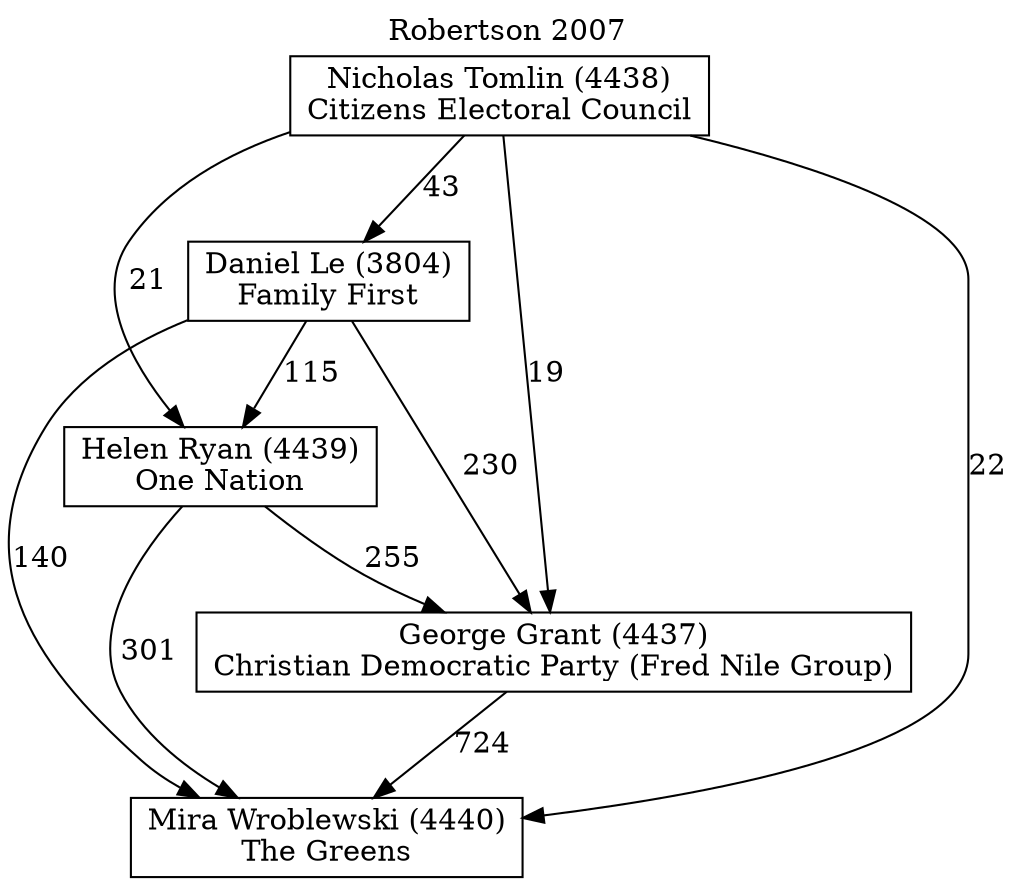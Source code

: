 // House preference flow
digraph "Mira Wroblewski (4440)_Robertson_2007" {
	graph [label="Robertson 2007" labelloc=t mclimit=10]
	node [shape=box]
	"Mira Wroblewski (4440)" [label="Mira Wroblewski (4440)
The Greens"]
	"George Grant (4437)" [label="George Grant (4437)
Christian Democratic Party (Fred Nile Group)"]
	"Helen Ryan (4439)" [label="Helen Ryan (4439)
One Nation"]
	"Daniel Le (3804)" [label="Daniel Le (3804)
Family First"]
	"Nicholas Tomlin (4438)" [label="Nicholas Tomlin (4438)
Citizens Electoral Council"]
	"Mira Wroblewski (4440)" [label="Mira Wroblewski (4440)
The Greens"]
	"Helen Ryan (4439)" [label="Helen Ryan (4439)
One Nation"]
	"Daniel Le (3804)" [label="Daniel Le (3804)
Family First"]
	"Nicholas Tomlin (4438)" [label="Nicholas Tomlin (4438)
Citizens Electoral Council"]
	"Mira Wroblewski (4440)" [label="Mira Wroblewski (4440)
The Greens"]
	"Daniel Le (3804)" [label="Daniel Le (3804)
Family First"]
	"Nicholas Tomlin (4438)" [label="Nicholas Tomlin (4438)
Citizens Electoral Council"]
	"Mira Wroblewski (4440)" [label="Mira Wroblewski (4440)
The Greens"]
	"Nicholas Tomlin (4438)" [label="Nicholas Tomlin (4438)
Citizens Electoral Council"]
	"Nicholas Tomlin (4438)" [label="Nicholas Tomlin (4438)
Citizens Electoral Council"]
	"Daniel Le (3804)" [label="Daniel Le (3804)
Family First"]
	"Nicholas Tomlin (4438)" [label="Nicholas Tomlin (4438)
Citizens Electoral Council"]
	"Nicholas Tomlin (4438)" [label="Nicholas Tomlin (4438)
Citizens Electoral Council"]
	"Helen Ryan (4439)" [label="Helen Ryan (4439)
One Nation"]
	"Daniel Le (3804)" [label="Daniel Le (3804)
Family First"]
	"Nicholas Tomlin (4438)" [label="Nicholas Tomlin (4438)
Citizens Electoral Council"]
	"Helen Ryan (4439)" [label="Helen Ryan (4439)
One Nation"]
	"Nicholas Tomlin (4438)" [label="Nicholas Tomlin (4438)
Citizens Electoral Council"]
	"Nicholas Tomlin (4438)" [label="Nicholas Tomlin (4438)
Citizens Electoral Council"]
	"Daniel Le (3804)" [label="Daniel Le (3804)
Family First"]
	"Nicholas Tomlin (4438)" [label="Nicholas Tomlin (4438)
Citizens Electoral Council"]
	"Nicholas Tomlin (4438)" [label="Nicholas Tomlin (4438)
Citizens Electoral Council"]
	"George Grant (4437)" [label="George Grant (4437)
Christian Democratic Party (Fred Nile Group)"]
	"Helen Ryan (4439)" [label="Helen Ryan (4439)
One Nation"]
	"Daniel Le (3804)" [label="Daniel Le (3804)
Family First"]
	"Nicholas Tomlin (4438)" [label="Nicholas Tomlin (4438)
Citizens Electoral Council"]
	"George Grant (4437)" [label="George Grant (4437)
Christian Democratic Party (Fred Nile Group)"]
	"Daniel Le (3804)" [label="Daniel Le (3804)
Family First"]
	"Nicholas Tomlin (4438)" [label="Nicholas Tomlin (4438)
Citizens Electoral Council"]
	"George Grant (4437)" [label="George Grant (4437)
Christian Democratic Party (Fred Nile Group)"]
	"Nicholas Tomlin (4438)" [label="Nicholas Tomlin (4438)
Citizens Electoral Council"]
	"Nicholas Tomlin (4438)" [label="Nicholas Tomlin (4438)
Citizens Electoral Council"]
	"Daniel Le (3804)" [label="Daniel Le (3804)
Family First"]
	"Nicholas Tomlin (4438)" [label="Nicholas Tomlin (4438)
Citizens Electoral Council"]
	"Nicholas Tomlin (4438)" [label="Nicholas Tomlin (4438)
Citizens Electoral Council"]
	"Helen Ryan (4439)" [label="Helen Ryan (4439)
One Nation"]
	"Daniel Le (3804)" [label="Daniel Le (3804)
Family First"]
	"Nicholas Tomlin (4438)" [label="Nicholas Tomlin (4438)
Citizens Electoral Council"]
	"Helen Ryan (4439)" [label="Helen Ryan (4439)
One Nation"]
	"Nicholas Tomlin (4438)" [label="Nicholas Tomlin (4438)
Citizens Electoral Council"]
	"Nicholas Tomlin (4438)" [label="Nicholas Tomlin (4438)
Citizens Electoral Council"]
	"Daniel Le (3804)" [label="Daniel Le (3804)
Family First"]
	"Nicholas Tomlin (4438)" [label="Nicholas Tomlin (4438)
Citizens Electoral Council"]
	"Nicholas Tomlin (4438)" [label="Nicholas Tomlin (4438)
Citizens Electoral Council"]
	"George Grant (4437)" -> "Mira Wroblewski (4440)" [label=724]
	"Helen Ryan (4439)" -> "George Grant (4437)" [label=255]
	"Daniel Le (3804)" -> "Helen Ryan (4439)" [label=115]
	"Nicholas Tomlin (4438)" -> "Daniel Le (3804)" [label=43]
	"Helen Ryan (4439)" -> "Mira Wroblewski (4440)" [label=301]
	"Daniel Le (3804)" -> "Mira Wroblewski (4440)" [label=140]
	"Nicholas Tomlin (4438)" -> "Mira Wroblewski (4440)" [label=22]
	"Nicholas Tomlin (4438)" -> "Helen Ryan (4439)" [label=21]
	"Daniel Le (3804)" -> "George Grant (4437)" [label=230]
	"Nicholas Tomlin (4438)" -> "George Grant (4437)" [label=19]
}
